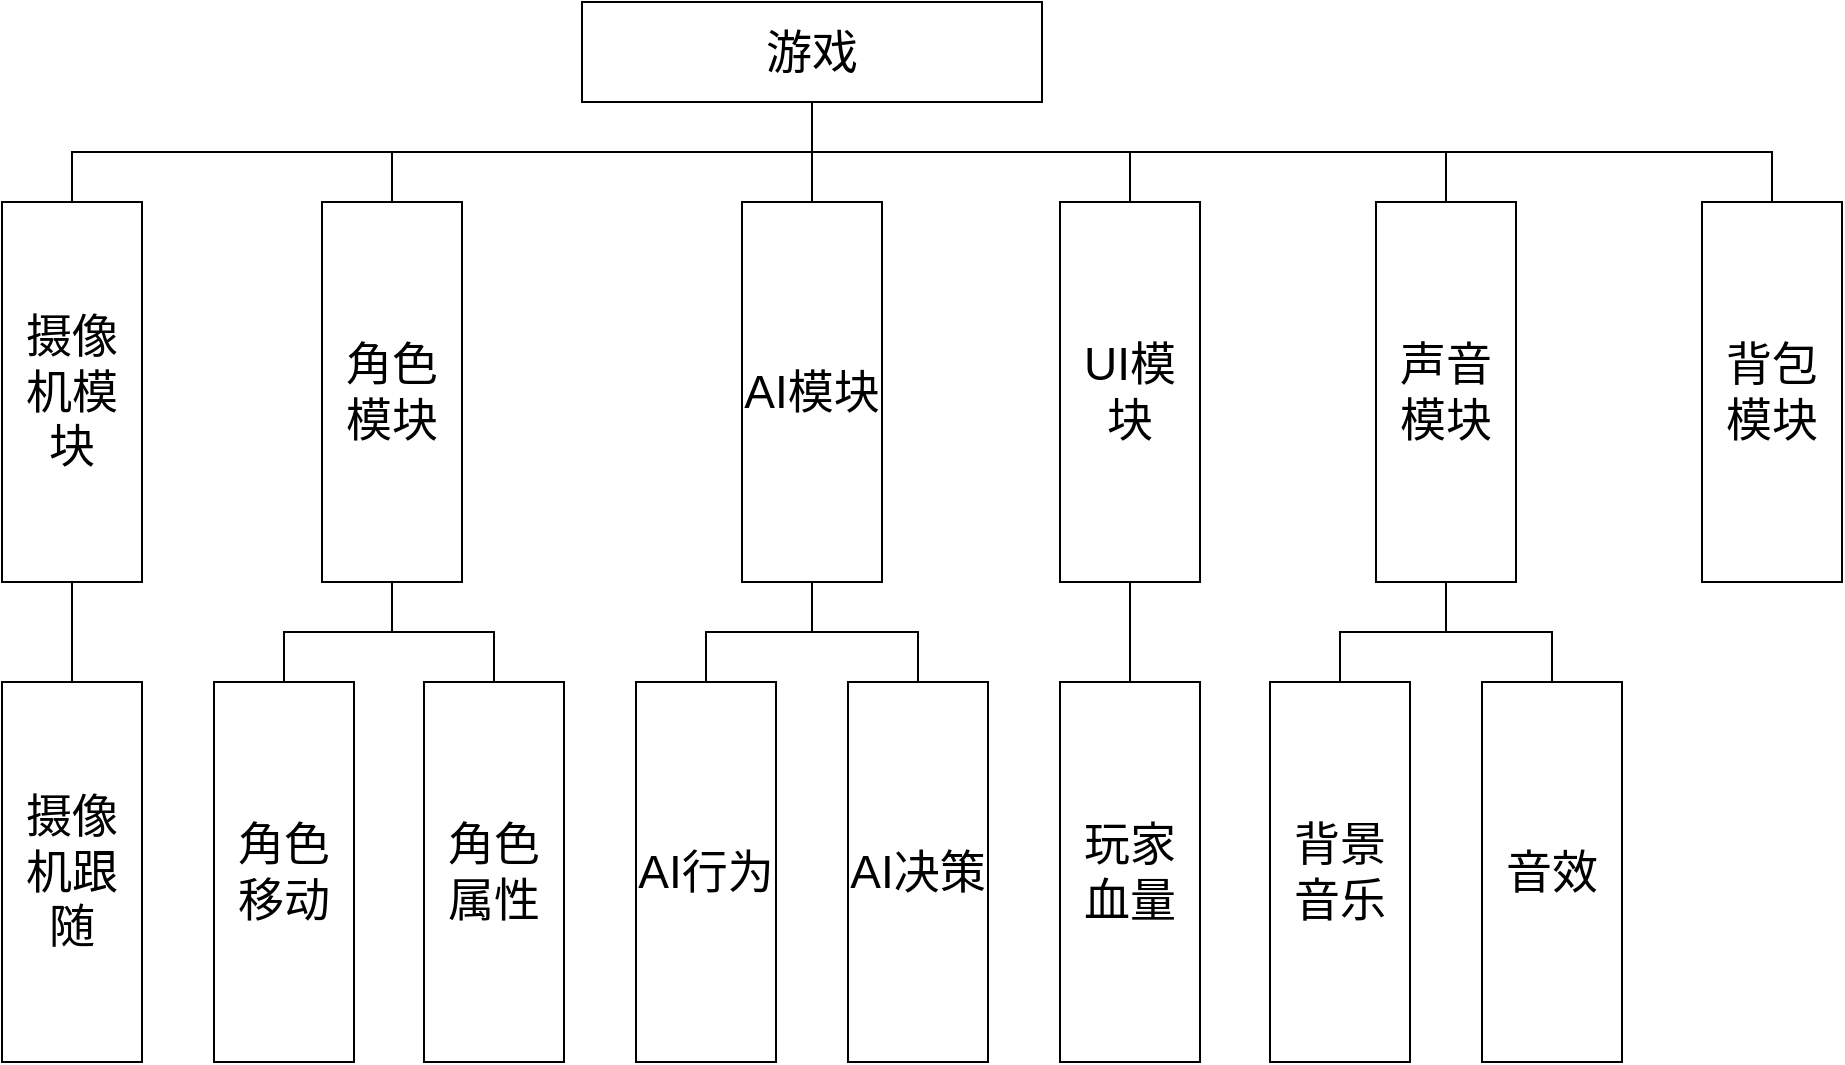 <mxfile version="24.2.2" type="github">
  <diagram name="第 1 页" id="ARZ3vlUCNHAsFOynymSC">
    <mxGraphModel dx="1221" dy="765" grid="1" gridSize="10" guides="1" tooltips="1" connect="1" arrows="1" fold="1" page="1" pageScale="1" pageWidth="827" pageHeight="1169" math="0" shadow="0">
      <root>
        <mxCell id="0" />
        <mxCell id="1" parent="0" />
        <mxCell id="pDKQwForPUbPkwStvEQX-51" value="" style="edgeStyle=elbowEdgeStyle;rounded=0;orthogonalLoop=1;jettySize=auto;html=1;elbow=vertical;fontSize=23;endArrow=none;endFill=0;startArrow=none;startFill=0;" edge="1" parent="1" source="pDKQwForPUbPkwStvEQX-54" target="pDKQwForPUbPkwStvEQX-56">
          <mxGeometry relative="1" as="geometry" />
        </mxCell>
        <mxCell id="pDKQwForPUbPkwStvEQX-52" style="edgeStyle=elbowEdgeStyle;rounded=0;orthogonalLoop=1;jettySize=auto;html=1;exitX=0.5;exitY=1;exitDx=0;exitDy=0;elbow=vertical;endArrow=none;endFill=0;" edge="1" parent="1" source="pDKQwForPUbPkwStvEQX-54" target="pDKQwForPUbPkwStvEQX-75">
          <mxGeometry relative="1" as="geometry" />
        </mxCell>
        <mxCell id="pDKQwForPUbPkwStvEQX-53" style="edgeStyle=elbowEdgeStyle;rounded=0;orthogonalLoop=1;jettySize=auto;html=1;elbow=vertical;endArrow=none;endFill=0;" edge="1" parent="1" source="pDKQwForPUbPkwStvEQX-54" target="pDKQwForPUbPkwStvEQX-79">
          <mxGeometry relative="1" as="geometry" />
        </mxCell>
        <mxCell id="pDKQwForPUbPkwStvEQX-54" value="游戏" style="rounded=0;whiteSpace=wrap;html=1;fontSize=23;flipH=1;" vertex="1" parent="1">
          <mxGeometry x="400" y="110" width="230" height="50" as="geometry" />
        </mxCell>
        <mxCell id="pDKQwForPUbPkwStvEQX-55" value="" style="edgeStyle=elbowEdgeStyle;rounded=0;orthogonalLoop=1;jettySize=auto;html=1;endArrow=none;endFill=0;startArrow=none;startFill=0;elbow=vertical;" edge="1" parent="1" source="pDKQwForPUbPkwStvEQX-56" target="pDKQwForPUbPkwStvEQX-67">
          <mxGeometry relative="1" as="geometry" />
        </mxCell>
        <mxCell id="pDKQwForPUbPkwStvEQX-56" value="摄像机模块" style="whiteSpace=wrap;html=1;rounded=0;horizontal=1;fontSize=23;flipH=1;flipV=1;" vertex="1" parent="1">
          <mxGeometry x="110" y="210" width="70" height="190" as="geometry" />
        </mxCell>
        <mxCell id="pDKQwForPUbPkwStvEQX-57" style="edgeStyle=elbowEdgeStyle;rounded=0;orthogonalLoop=1;jettySize=auto;html=1;fontSize=23;endArrow=none;endFill=0;startArrow=none;startFill=0;elbow=vertical;" edge="1" parent="1" source="pDKQwForPUbPkwStvEQX-60" target="pDKQwForPUbPkwStvEQX-54">
          <mxGeometry relative="1" as="geometry" />
        </mxCell>
        <mxCell id="pDKQwForPUbPkwStvEQX-58" value="" style="edgeStyle=elbowEdgeStyle;rounded=0;orthogonalLoop=1;jettySize=auto;html=1;endArrow=none;endFill=0;startArrow=none;startFill=0;elbow=vertical;" edge="1" parent="1" source="pDKQwForPUbPkwStvEQX-60" target="pDKQwForPUbPkwStvEQX-68">
          <mxGeometry relative="1" as="geometry" />
        </mxCell>
        <mxCell id="pDKQwForPUbPkwStvEQX-59" value="" style="edgeStyle=elbowEdgeStyle;rounded=0;orthogonalLoop=1;jettySize=auto;html=1;startArrow=none;startFill=0;endArrow=none;endFill=0;elbow=vertical;" edge="1" parent="1" source="pDKQwForPUbPkwStvEQX-60" target="pDKQwForPUbPkwStvEQX-69">
          <mxGeometry relative="1" as="geometry" />
        </mxCell>
        <mxCell id="pDKQwForPUbPkwStvEQX-60" value="角色模块" style="whiteSpace=wrap;html=1;rounded=0;fontSize=23;verticalAlign=middle;horizontal=1;labelPosition=center;verticalLabelPosition=middle;align=center;flipH=1;flipV=1;" vertex="1" parent="1">
          <mxGeometry x="270" y="210" width="70" height="190" as="geometry" />
        </mxCell>
        <mxCell id="pDKQwForPUbPkwStvEQX-61" style="edgeStyle=elbowEdgeStyle;rounded=0;orthogonalLoop=1;jettySize=auto;html=1;exitX=0.5;exitY=0;exitDx=0;exitDy=0;fontSize=23;endArrow=none;endFill=0;startArrow=none;startFill=0;elbow=vertical;" edge="1" parent="1" source="pDKQwForPUbPkwStvEQX-63" target="pDKQwForPUbPkwStvEQX-54">
          <mxGeometry relative="1" as="geometry" />
        </mxCell>
        <mxCell id="pDKQwForPUbPkwStvEQX-62" value="" style="edgeStyle=elbowEdgeStyle;rounded=0;orthogonalLoop=1;jettySize=auto;html=1;startArrow=none;startFill=0;endArrow=none;endFill=0;elbow=vertical;" edge="1" parent="1" source="pDKQwForPUbPkwStvEQX-63" target="pDKQwForPUbPkwStvEQX-72">
          <mxGeometry relative="1" as="geometry" />
        </mxCell>
        <mxCell id="pDKQwForPUbPkwStvEQX-63" value="AI模块" style="whiteSpace=wrap;html=1;rounded=0;fontSize=23;flipH=0;flipV=1;" vertex="1" parent="1">
          <mxGeometry x="480" y="210" width="70" height="190" as="geometry" />
        </mxCell>
        <mxCell id="pDKQwForPUbPkwStvEQX-64" style="edgeStyle=elbowEdgeStyle;rounded=0;orthogonalLoop=1;jettySize=auto;html=1;exitX=0.5;exitY=0;exitDx=0;exitDy=0;fontSize=23;endArrow=none;endFill=0;startArrow=none;startFill=0;elbow=vertical;" edge="1" parent="1" source="pDKQwForPUbPkwStvEQX-66" target="pDKQwForPUbPkwStvEQX-54">
          <mxGeometry relative="1" as="geometry" />
        </mxCell>
        <mxCell id="pDKQwForPUbPkwStvEQX-65" value="" style="edgeStyle=elbowEdgeStyle;rounded=0;orthogonalLoop=1;jettySize=auto;html=1;elbow=vertical;endArrow=none;endFill=0;" edge="1" parent="1" source="pDKQwForPUbPkwStvEQX-66" target="pDKQwForPUbPkwStvEQX-76">
          <mxGeometry relative="1" as="geometry" />
        </mxCell>
        <mxCell id="pDKQwForPUbPkwStvEQX-66" value="UI模块" style="whiteSpace=wrap;html=1;rounded=0;fontSize=23;flipH=0;flipV=1;" vertex="1" parent="1">
          <mxGeometry x="639" y="210" width="70" height="190" as="geometry" />
        </mxCell>
        <mxCell id="pDKQwForPUbPkwStvEQX-67" value="摄像机跟随" style="whiteSpace=wrap;html=1;rounded=0;horizontal=1;fontSize=23;flipH=1;flipV=0;" vertex="1" parent="1">
          <mxGeometry x="110" y="450" width="70" height="190" as="geometry" />
        </mxCell>
        <mxCell id="pDKQwForPUbPkwStvEQX-68" value="角色移动" style="whiteSpace=wrap;html=1;rounded=0;fontSize=23;verticalAlign=middle;horizontal=1;labelPosition=center;verticalLabelPosition=middle;align=center;flipH=1;flipV=0;" vertex="1" parent="1">
          <mxGeometry x="216" y="450" width="70" height="190" as="geometry" />
        </mxCell>
        <mxCell id="pDKQwForPUbPkwStvEQX-69" value="角色属性" style="whiteSpace=wrap;html=1;rounded=0;fontSize=23;verticalAlign=middle;horizontal=1;labelPosition=center;verticalLabelPosition=middle;align=center;flipH=1;flipV=0;" vertex="1" parent="1">
          <mxGeometry x="321" y="450" width="70" height="190" as="geometry" />
        </mxCell>
        <mxCell id="pDKQwForPUbPkwStvEQX-70" style="edgeStyle=elbowEdgeStyle;rounded=0;orthogonalLoop=1;jettySize=auto;html=1;exitX=0.5;exitY=0;exitDx=0;exitDy=0;startArrow=none;startFill=0;endArrow=none;endFill=0;elbow=vertical;" edge="1" parent="1" source="pDKQwForPUbPkwStvEQX-71" target="pDKQwForPUbPkwStvEQX-63">
          <mxGeometry relative="1" as="geometry" />
        </mxCell>
        <mxCell id="pDKQwForPUbPkwStvEQX-71" value="AI决策" style="whiteSpace=wrap;html=1;rounded=0;fontSize=23;flipH=0;flipV=0;" vertex="1" parent="1">
          <mxGeometry x="533" y="450" width="70" height="190" as="geometry" />
        </mxCell>
        <mxCell id="pDKQwForPUbPkwStvEQX-72" value="AI行为" style="whiteSpace=wrap;html=1;rounded=0;fontSize=23;flipH=0;flipV=0;" vertex="1" parent="1">
          <mxGeometry x="427" y="450" width="70" height="190" as="geometry" />
        </mxCell>
        <mxCell id="pDKQwForPUbPkwStvEQX-73" value="" style="edgeStyle=elbowEdgeStyle;rounded=0;orthogonalLoop=1;jettySize=auto;html=1;elbow=vertical;endArrow=none;endFill=0;" edge="1" parent="1" source="pDKQwForPUbPkwStvEQX-75" target="pDKQwForPUbPkwStvEQX-77">
          <mxGeometry relative="1" as="geometry" />
        </mxCell>
        <mxCell id="pDKQwForPUbPkwStvEQX-74" style="edgeStyle=elbowEdgeStyle;rounded=0;orthogonalLoop=1;jettySize=auto;html=1;elbow=vertical;endArrow=none;endFill=0;" edge="1" parent="1" source="pDKQwForPUbPkwStvEQX-75" target="pDKQwForPUbPkwStvEQX-78">
          <mxGeometry relative="1" as="geometry" />
        </mxCell>
        <mxCell id="pDKQwForPUbPkwStvEQX-75" value="声音模块" style="whiteSpace=wrap;html=1;rounded=0;fontSize=23;flipH=1;flipV=1;" vertex="1" parent="1">
          <mxGeometry x="797" y="210" width="70" height="190" as="geometry" />
        </mxCell>
        <mxCell id="pDKQwForPUbPkwStvEQX-76" value="玩家血量" style="whiteSpace=wrap;html=1;rounded=0;fontSize=23;flipH=0;" vertex="1" parent="1">
          <mxGeometry x="639" y="450" width="70" height="190" as="geometry" />
        </mxCell>
        <mxCell id="pDKQwForPUbPkwStvEQX-77" value="背景音乐" style="whiteSpace=wrap;html=1;rounded=0;fontSize=23;flipH=1;" vertex="1" parent="1">
          <mxGeometry x="744" y="450" width="70" height="190" as="geometry" />
        </mxCell>
        <mxCell id="pDKQwForPUbPkwStvEQX-78" value="音效" style="whiteSpace=wrap;html=1;rounded=0;fontSize=23;flipH=1;" vertex="1" parent="1">
          <mxGeometry x="850" y="450" width="70" height="190" as="geometry" />
        </mxCell>
        <mxCell id="pDKQwForPUbPkwStvEQX-79" value="背包模块" style="whiteSpace=wrap;html=1;rounded=0;fontSize=23;flipH=1;flipV=1;" vertex="1" parent="1">
          <mxGeometry x="960" y="210" width="70" height="190" as="geometry" />
        </mxCell>
      </root>
    </mxGraphModel>
  </diagram>
</mxfile>
